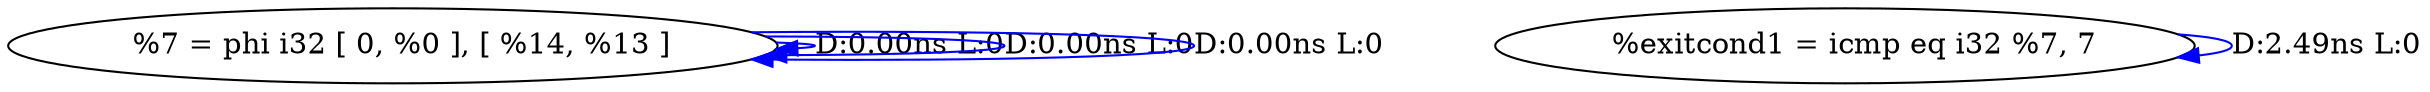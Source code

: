 digraph {
Node0x2bae750[label="  %7 = phi i32 [ 0, %0 ], [ %14, %13 ]"];
Node0x2bae750 -> Node0x2bae750[label="D:0.00ns L:0",color=blue];
Node0x2bae750 -> Node0x2bae750[label="D:0.00ns L:0",color=blue];
Node0x2bae750 -> Node0x2bae750[label="D:0.00ns L:0",color=blue];
Node0x2bae830[label="  %exitcond1 = icmp eq i32 %7, 7"];
Node0x2bae830 -> Node0x2bae830[label="D:2.49ns L:0",color=blue];
}
